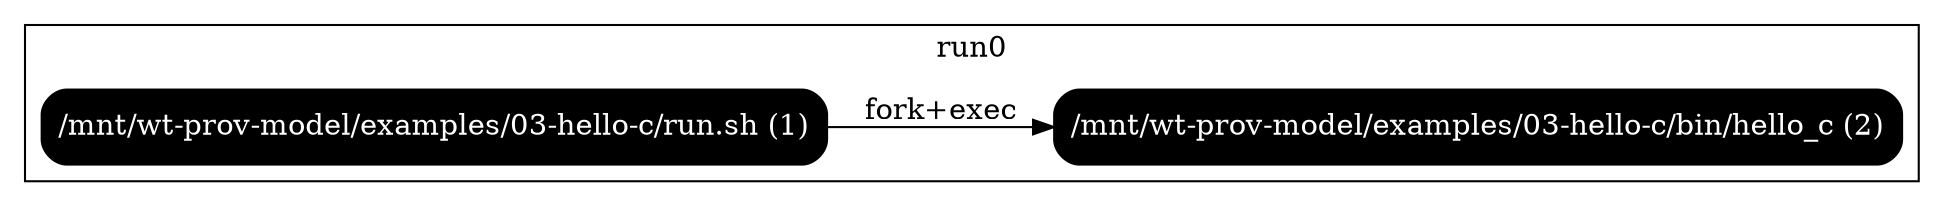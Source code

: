digraph G {
    rankdir=LR;

    /* programs */
    node [shape=box fontcolor=white fillcolor=black style="filled,rounded"];
    subgraph cluster_run0 {
        label="run0";
        prog0 [label="/mnt/wt-prov-model/examples/03-hello-c/run.sh (1)"];
        prog1 [label="/mnt/wt-prov-model/examples/03-hello-c/bin/hello_c (2)"];
        prog0 -> prog1 [label="fork+exec"];
    }

    node [shape=ellipse fontcolor="#131C39" fillcolor="#C9D2ED"];

    /* other files */

}
